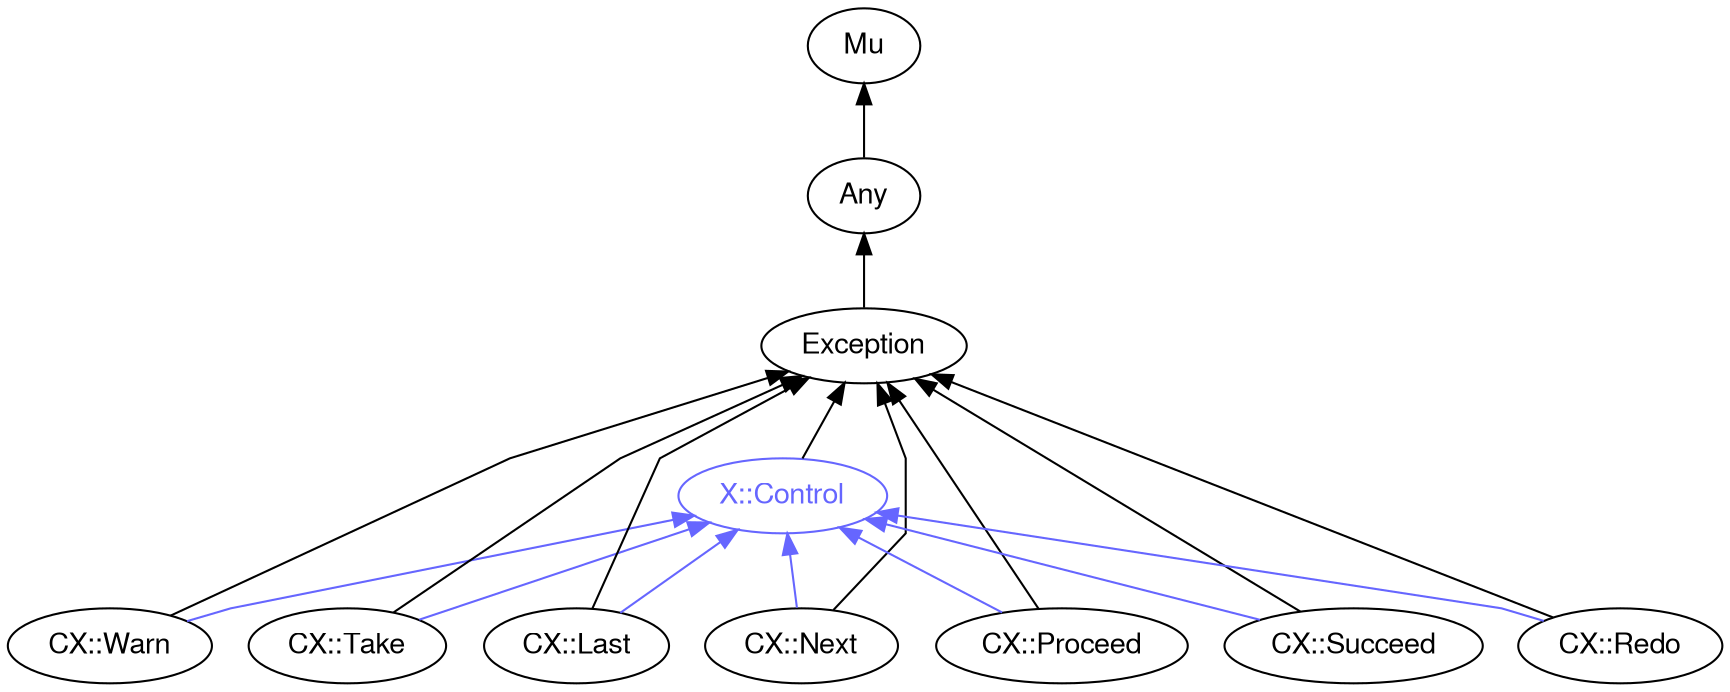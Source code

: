 digraph "perl6-type-graph" {
    rankdir=BT;
    splines=polyline;
    overlap=false; 
    // Types
    "X::Control" [color="#6666FF", fontcolor="#6666FF", href="/type/X::Control", fontname="FreeSans"];
    "Mu" [color="#000000", fontcolor="#000000", href="/type/Mu", fontname="FreeSans"];
    "Any" [color="#000000", fontcolor="#000000", href="/type/Any", fontname="FreeSans"];
    "Exception" [color="#000000", fontcolor="#000000", href="/type/Exception", fontname="FreeSans"];
    "CX::Warn" [color="#000000", fontcolor="#000000", href="/type/CX::Warn", fontname="FreeSans"];
    "CX::Take" [color="#000000", fontcolor="#000000", href="/type/CX::Take", fontname="FreeSans"];
    "CX::Last" [color="#000000", fontcolor="#000000", href="/type/CX::Last", fontname="FreeSans"];
    "CX::Next" [color="#000000", fontcolor="#000000", href="/type/CX::Next", fontname="FreeSans"];
    "CX::Proceed" [color="#000000", fontcolor="#000000", href="/type/CX::Proceed", fontname="FreeSans"];
    "CX::Succeed" [color="#000000", fontcolor="#000000", href="/type/CX::Succeed", fontname="FreeSans"];
    "CX::Redo" [color="#000000", fontcolor="#000000", href="/type/CX::Redo", fontname="FreeSans"];

    // Superclasses
    "X::Control" -> "Exception" [color="#000000"];
    "Any" -> "Mu" [color="#000000"];
    "Exception" -> "Any" [color="#000000"];
    "CX::Warn" -> "Exception" [color="#000000"];
    "CX::Take" -> "Exception" [color="#000000"];
    "CX::Last" -> "Exception" [color="#000000"];
    "CX::Next" -> "Exception" [color="#000000"];
    "CX::Proceed" -> "Exception" [color="#000000"];
    "CX::Succeed" -> "Exception" [color="#000000"];
    "CX::Redo" -> "Exception" [color="#000000"];

    // Roles
    "CX::Warn" -> "X::Control" [color="#6666FF"];
    "CX::Take" -> "X::Control" [color="#6666FF"];
    "CX::Last" -> "X::Control" [color="#6666FF"];
    "CX::Next" -> "X::Control" [color="#6666FF"];
    "CX::Proceed" -> "X::Control" [color="#6666FF"];
    "CX::Succeed" -> "X::Control" [color="#6666FF"];
    "CX::Redo" -> "X::Control" [color="#6666FF"];
}
